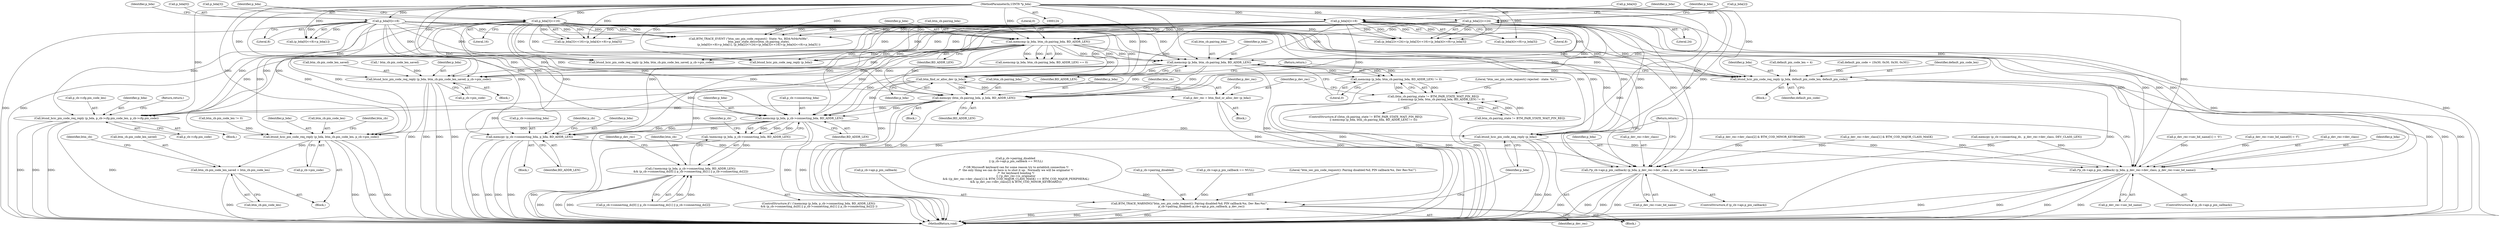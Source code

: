 digraph "0_Android_c677ee92595335233eb0e7b59809a1a94e7a678a_0@API" {
"1000228" [label="(Call,memcmp (p_bda, btm_cb.pairing_bda, BD_ADDR_LEN))"];
"1000186" [label="(Call,memcmp (p_bda, btm_cb.pairing_bda, BD_ADDR_LEN))"];
"1000168" [label="(Call,p_bda[4]<<8)"];
"1000125" [label="(MethodParameterIn,UINT8 *p_bda)"];
"1000156" [label="(Call,p_bda[2]<<24)"];
"1000147" [label="(Call,p_bda[0]<<8)"];
"1000162" [label="(Call,p_bda[3]<<16)"];
"1000227" [label="(Call,memcmp (p_bda, btm_cb.pairing_bda, BD_ADDR_LEN) != 0)"];
"1000221" [label="(Call,(btm_cb.pairing_state != BTM_PAIR_STATE_WAIT_PIN_REQ)\n                  || memcmp (p_bda, btm_cb.pairing_bda, BD_ADDR_LEN) != 0)"];
"1000252" [label="(Call,btsnd_hcic_pin_code_req_reply (p_bda, default_pin_code_len, default_pin_code))"];
"1000260" [label="(Call,btsnd_hcic_pin_code_req_reply (p_bda, btm_cb.pin_code_len_saved, p_cb->pin_code))"];
"1000271" [label="(Call,btm_find_or_alloc_dev (p_bda))"];
"1000269" [label="(Call,p_dev_rec = btm_find_or_alloc_dev (p_bda))"];
"1000433" [label="(Call,BTM_TRACE_WARNING(\"btm_sec_pin_code_request(): Pairing disabled:%d; PIN callback:%x, Dev Rec:%x!\",\n                           p_cb->pairing_disabled, p_cb->api.p_pin_callback, p_dev_rec))"];
"1000285" [label="(Call,memcpy (btm_cb.pairing_bda, p_bda, BD_ADDR_LEN))"];
"1000318" [label="(Call,btsnd_hcic_pin_code_req_reply (p_bda, p_cb->cfg.pin_code_len, p_cb->cfg.pin_code))"];
"1000334" [label="(Call,memcmp (p_bda, p_cb->connecting_bda, BD_ADDR_LEN))"];
"1000333" [label="(Call,!memcmp (p_bda, p_cb->connecting_bda, BD_ADDR_LEN))"];
"1000332" [label="(Call,(!memcmp (p_bda, p_cb->connecting_bda, BD_ADDR_LEN))\n && (p_cb->connecting_dc[0] || p_cb->connecting_dc[1] || p_cb->connecting_dc[2]))"];
"1000374" [label="(Call,btsnd_hcic_pin_code_req_reply (p_bda, btm_cb.pin_code_len, p_cb->pin_code))"];
"1000382" [label="(Call,btm_cb.pin_code_len_saved = btm_cb.pin_code_len)"];
"1000444" [label="(Call,btsnd_hcic_pin_code_neg_reply (p_bda))"];
"1000455" [label="(Call,memcpy (p_cb->connecting_bda, p_bda, BD_ADDR_LEN))"];
"1000489" [label="(Call,(*p_cb->api.p_pin_callback) (p_bda, p_dev_rec->dev_class, p_dev_rec->sec_bd_name))"];
"1000543" [label="(Call,(*p_cb->api.p_pin_callback) (p_bda, p_dev_rec->dev_class, p_dev_rec->sec_bd_name))"];
"1000343" [label="(Identifier,p_cb)"];
"1000417" [label="(Call,p_dev_rec->dev_class[1] & BTM_COD_MAJOR_CLASS_MASK)"];
"1000333" [label="(Call,!memcmp (p_bda, p_cb->connecting_bda, BD_ADDR_LEN))"];
"1000210" [label="(Call,btsnd_hcic_pin_code_req_reply (p_bda, btm_cb.pin_code_len_saved, p_cb->pin_code))"];
"1000325" [label="(Call,p_cb->cfg.pin_code)"];
"1000164" [label="(Identifier,p_bda)"];
"1000257" [label="(Block,)"];
"1000222" [label="(Call,btm_cb.pairing_state != BTM_PAIR_STATE_WAIT_PIN_REQ)"];
"1000447" [label="(Block,)"];
"1000161" [label="(Call,(p_bda[3]<<16)+(p_bda[4]<<8)+p_bda[5])"];
"1000260" [label="(Call,btsnd_hcic_pin_code_req_reply (p_bda, btm_cb.pin_code_len_saved, p_cb->pin_code))"];
"1000188" [label="(Call,btm_cb.pairing_bda)"];
"1000253" [label="(Identifier,p_bda)"];
"1000249" [label="(Block,)"];
"1000334" [label="(Call,memcmp (p_bda, p_cb->connecting_bda, BD_ADDR_LEN))"];
"1000382" [label="(Call,btm_cb.pin_code_len_saved = btm_cb.pin_code_len)"];
"1000234" [label="(Literal,0)"];
"1000432" [label="(Block,)"];
"1000371" [label="(Block,)"];
"1000491" [label="(Call,p_dev_rec->dev_class)"];
"1000167" [label="(Call,(p_bda[4]<<8)+p_bda[5])"];
"1000463" [label="(Identifier,p_cb)"];
"1000434" [label="(Literal,\"btm_sec_pin_code_request(): Pairing disabled:%d; PIN callback:%x, Dev Rec:%x!\")"];
"1000489" [label="(Call,(*p_cb->api.p_pin_callback) (p_bda, p_dev_rec->dev_class, p_dev_rec->sec_bd_name))"];
"1000285" [label="(Call,memcpy (btm_cb.pairing_bda, p_bda, BD_ADDR_LEN))"];
"1000368" [label="(Identifier,btm_cb)"];
"1000170" [label="(Identifier,p_bda)"];
"1000166" [label="(Literal,16)"];
"1000340" [label="(Call,p_cb->connecting_dc[0] || p_cb->connecting_dc[1] || p_cb->connecting_dc[2])"];
"1000460" [label="(Identifier,BD_ADDR_LEN)"];
"1000174" [label="(Identifier,p_bda)"];
"1000438" [label="(Call,p_cb->api.p_pin_callback)"];
"1000269" [label="(Call,p_dev_rec = btm_find_or_alloc_dev (p_bda))"];
"1000151" [label="(Literal,8)"];
"1000551" [label="(Return,return;)"];
"1000172" [label="(Literal,8)"];
"1000261" [label="(Identifier,p_bda)"];
"1000275" [label="(Identifier,p_dev_rec)"];
"1000233" [label="(Identifier,BD_ADDR_LEN)"];
"1000265" [label="(Call,p_cb->pin_code)"];
"1000160" [label="(Literal,24)"];
"1000271" [label="(Call,btm_find_or_alloc_dev (p_bda))"];
"1000191" [label="(Identifier,BD_ADDR_LEN)"];
"1000318" [label="(Call,btsnd_hcic_pin_code_req_reply (p_bda, p_cb->cfg.pin_code_len, p_cb->cfg.pin_code))"];
"1000155" [label="(Call,(p_bda[2]<<24)+(p_bda[3]<<16)+(p_bda[4]<<8)+p_bda[5])"];
"1000375" [label="(Identifier,p_bda)"];
"1000433" [label="(Call,BTM_TRACE_WARNING(\"btm_sec_pin_code_request(): Pairing disabled:%d; PIN callback:%x, Dev Rec:%x!\",\n                           p_cb->pairing_disabled, p_cb->api.p_pin_callback, p_dev_rec))"];
"1000140" [label="(Call,BTM_TRACE_EVENT (\"btm_sec_pin_code_request()  State: %s, BDA:%04x%08x\",\n                       btm_pair_state_descr(btm_cb.pairing_state),\n                       (p_bda[0]<<8)+p_bda[1], (p_bda[2]<<24)+(p_bda[3]<<16)+(p_bda[4]<<8)+p_bda[5] ))"];
"1000383" [label="(Call,btm_cb.pin_code_len_saved)"];
"1000156" [label="(Call,p_bda[2]<<24)"];
"1000134" [label="(Call,default_pin_code_len = 4)"];
"1000494" [label="(Call,p_dev_rec->sec_bd_name)"];
"1000268" [label="(Return,return;)"];
"1000221" [label="(Call,(btm_cb.pairing_state != BTM_PAIR_STATE_WAIT_PIN_REQ)\n                  || memcmp (p_bda, btm_cb.pairing_bda, BD_ADDR_LEN) != 0)"];
"1000376" [label="(Call,btm_cb.pin_code_len)"];
"1000548" [label="(Call,p_dev_rec->sec_bd_name)"];
"1000262" [label="(Call,btm_cb.pin_code_len_saved)"];
"1000205" [label="(Call,btsnd_hcic_pin_code_neg_reply (p_bda))"];
"1000146" [label="(Call,(p_bda[0]<<8)+p_bda[1])"];
"1000459" [label="(Identifier,p_bda)"];
"1000125" [label="(MethodParameterIn,UINT8 *p_bda)"];
"1000384" [label="(Identifier,btm_cb)"];
"1000455" [label="(Call,memcpy (p_cb->connecting_bda, p_bda, BD_ADDR_LEN))"];
"1000461" [label="(Call,memcpy (p_cb->connecting_dc,  p_dev_rec->dev_class, DEV_CLASS_LEN))"];
"1000286" [label="(Call,btm_cb.pairing_bda)"];
"1000290" [label="(Identifier,BD_ADDR_LEN)"];
"1000138" [label="(Call,default_pin_code = {0x30, 0x30, 0x30, 0x30})"];
"1000523" [label="(Call,p_dev_rec->sec_bd_name[1] = '0')"];
"1000552" [label="(MethodReturn,void)"];
"1000162" [label="(Call,p_bda[3]<<16)"];
"1000220" [label="(ControlStructure,if ((btm_cb.pairing_state != BTM_PAIR_STATE_WAIT_PIN_REQ)\n                  || memcmp (p_bda, btm_cb.pairing_bda, BD_ADDR_LEN) != 0))"];
"1000330" [label="(Return,return;)"];
"1000332" [label="(Call,(!memcmp (p_bda, p_cb->connecting_bda, BD_ADDR_LEN))\n && (p_cb->connecting_dc[0] || p_cb->connecting_dc[1] || p_cb->connecting_dc[2]))"];
"1000320" [label="(Call,p_cb->cfg.pin_code_len)"];
"1000336" [label="(Call,p_cb->connecting_bda)"];
"1000398" [label="(Call,p_cb->pairing_disabled\n || (p_cb->api.p_pin_callback == NULL)\n\n /* OR Microsoft keyboard can for some reason try to establish connection */\n /*  the only thing we can do here is to shut it up.  Normally we will be originator */\n /*  for keyboard bonding */\n || (!p_dev_rec->is_originator\n && ((p_dev_rec->dev_class[1] & BTM_COD_MAJOR_CLASS_MASK) == BTM_COD_MAJOR_PERIPHERAL)\n && (p_dev_rec->dev_class[2] & BTM_COD_MINOR_KEYBOARD)))"];
"1000147" [label="(Call,p_bda[0]<<8)"];
"1000252" [label="(Call,btsnd_hcic_pin_code_req_reply (p_bda, default_pin_code_len, default_pin_code))"];
"1000331" [label="(ControlStructure,if ( (!memcmp (p_bda, p_cb->connecting_bda, BD_ADDR_LEN))\n && (p_cb->connecting_dc[0] || p_cb->connecting_dc[1] || p_cb->connecting_dc[2]) ))"];
"1000537" [label="(ControlStructure,if (p_cb->api.p_pin_callback))"];
"1000289" [label="(Identifier,p_bda)"];
"1000425" [label="(Call,p_dev_rec->dev_class[2] & BTM_COD_MINOR_KEYBOARD)"];
"1000126" [label="(Block,)"];
"1000516" [label="(Call,p_dev_rec->sec_bd_name[0] = 'f')"];
"1000293" [label="(Identifier,btm_cb)"];
"1000157" [label="(Call,p_bda[2])"];
"1000359" [label="(Identifier,p_dev_rec)"];
"1000192" [label="(Literal,0)"];
"1000379" [label="(Call,p_cb->pin_code)"];
"1000230" [label="(Call,btm_cb.pairing_bda)"];
"1000444" [label="(Call,btsnd_hcic_pin_code_neg_reply (p_bda))"];
"1000490" [label="(Identifier,p_bda)"];
"1000445" [label="(Identifier,p_bda)"];
"1000185" [label="(Call,memcmp (p_bda, btm_cb.pairing_bda, BD_ADDR_LEN) == 0)"];
"1000148" [label="(Call,p_bda[0])"];
"1000339" [label="(Identifier,BD_ADDR_LEN)"];
"1000483" [label="(ControlStructure,if (p_cb->api.p_pin_callback))"];
"1000284" [label="(Block,)"];
"1000435" [label="(Call,p_cb->pairing_disabled)"];
"1000545" [label="(Call,p_dev_rec->dev_class)"];
"1000227" [label="(Call,memcmp (p_bda, btm_cb.pairing_bda, BD_ADDR_LEN) != 0)"];
"1000169" [label="(Call,p_bda[4])"];
"1000153" [label="(Identifier,p_bda)"];
"1000543" [label="(Call,(*p_cb->api.p_pin_callback) (p_bda, p_dev_rec->dev_class, p_dev_rec->sec_bd_name))"];
"1000163" [label="(Call,p_bda[3])"];
"1000270" [label="(Identifier,p_dev_rec)"];
"1000255" [label="(Identifier,default_pin_code)"];
"1000391" [label="(Identifier,btm_cb)"];
"1000374" [label="(Call,btsnd_hcic_pin_code_req_reply (p_bda, btm_cb.pin_code_len, p_cb->pin_code))"];
"1000228" [label="(Call,memcmp (p_bda, btm_cb.pairing_bda, BD_ADDR_LEN))"];
"1000187" [label="(Identifier,p_bda)"];
"1000254" [label="(Identifier,default_pin_code_len)"];
"1000443" [label="(Identifier,p_dev_rec)"];
"1000544" [label="(Identifier,p_bda)"];
"1000237" [label="(Literal,\"btm_sec_pin_code_request() rejected - state: %s\")"];
"1000272" [label="(Identifier,p_bda)"];
"1000456" [label="(Call,p_cb->connecting_bda)"];
"1000319" [label="(Identifier,p_bda)"];
"1000313" [label="(Block,)"];
"1000245" [label="(Call,! btm_cb.pin_code_len_saved)"];
"1000366" [label="(Call,btm_cb.pin_code_len != 0)"];
"1000335" [label="(Identifier,p_bda)"];
"1000229" [label="(Identifier,p_bda)"];
"1000168" [label="(Call,p_bda[4]<<8)"];
"1000403" [label="(Call,p_cb->api.p_pin_callback == NULL)"];
"1000386" [label="(Call,btm_cb.pin_code_len)"];
"1000186" [label="(Call,memcmp (p_bda, btm_cb.pairing_bda, BD_ADDR_LEN))"];
"1000228" -> "1000227"  [label="AST: "];
"1000228" -> "1000233"  [label="CFG: "];
"1000229" -> "1000228"  [label="AST: "];
"1000230" -> "1000228"  [label="AST: "];
"1000233" -> "1000228"  [label="AST: "];
"1000234" -> "1000228"  [label="CFG: "];
"1000228" -> "1000552"  [label="DDG: "];
"1000228" -> "1000552"  [label="DDG: "];
"1000228" -> "1000227"  [label="DDG: "];
"1000228" -> "1000227"  [label="DDG: "];
"1000228" -> "1000227"  [label="DDG: "];
"1000186" -> "1000228"  [label="DDG: "];
"1000186" -> "1000228"  [label="DDG: "];
"1000186" -> "1000228"  [label="DDG: "];
"1000168" -> "1000228"  [label="DDG: "];
"1000156" -> "1000228"  [label="DDG: "];
"1000147" -> "1000228"  [label="DDG: "];
"1000162" -> "1000228"  [label="DDG: "];
"1000125" -> "1000228"  [label="DDG: "];
"1000228" -> "1000252"  [label="DDG: "];
"1000228" -> "1000260"  [label="DDG: "];
"1000228" -> "1000271"  [label="DDG: "];
"1000228" -> "1000285"  [label="DDG: "];
"1000228" -> "1000285"  [label="DDG: "];
"1000228" -> "1000334"  [label="DDG: "];
"1000186" -> "1000185"  [label="AST: "];
"1000186" -> "1000191"  [label="CFG: "];
"1000187" -> "1000186"  [label="AST: "];
"1000188" -> "1000186"  [label="AST: "];
"1000191" -> "1000186"  [label="AST: "];
"1000192" -> "1000186"  [label="CFG: "];
"1000186" -> "1000552"  [label="DDG: "];
"1000186" -> "1000552"  [label="DDG: "];
"1000186" -> "1000185"  [label="DDG: "];
"1000186" -> "1000185"  [label="DDG: "];
"1000186" -> "1000185"  [label="DDG: "];
"1000168" -> "1000186"  [label="DDG: "];
"1000156" -> "1000186"  [label="DDG: "];
"1000147" -> "1000186"  [label="DDG: "];
"1000162" -> "1000186"  [label="DDG: "];
"1000125" -> "1000186"  [label="DDG: "];
"1000186" -> "1000205"  [label="DDG: "];
"1000186" -> "1000210"  [label="DDG: "];
"1000186" -> "1000252"  [label="DDG: "];
"1000186" -> "1000260"  [label="DDG: "];
"1000186" -> "1000271"  [label="DDG: "];
"1000186" -> "1000285"  [label="DDG: "];
"1000186" -> "1000285"  [label="DDG: "];
"1000186" -> "1000334"  [label="DDG: "];
"1000168" -> "1000167"  [label="AST: "];
"1000168" -> "1000172"  [label="CFG: "];
"1000169" -> "1000168"  [label="AST: "];
"1000172" -> "1000168"  [label="AST: "];
"1000174" -> "1000168"  [label="CFG: "];
"1000168" -> "1000552"  [label="DDG: "];
"1000168" -> "1000140"  [label="DDG: "];
"1000168" -> "1000140"  [label="DDG: "];
"1000168" -> "1000155"  [label="DDG: "];
"1000168" -> "1000155"  [label="DDG: "];
"1000168" -> "1000161"  [label="DDG: "];
"1000168" -> "1000161"  [label="DDG: "];
"1000168" -> "1000167"  [label="DDG: "];
"1000168" -> "1000167"  [label="DDG: "];
"1000125" -> "1000168"  [label="DDG: "];
"1000168" -> "1000205"  [label="DDG: "];
"1000168" -> "1000210"  [label="DDG: "];
"1000168" -> "1000252"  [label="DDG: "];
"1000168" -> "1000260"  [label="DDG: "];
"1000168" -> "1000271"  [label="DDG: "];
"1000168" -> "1000285"  [label="DDG: "];
"1000168" -> "1000318"  [label="DDG: "];
"1000168" -> "1000334"  [label="DDG: "];
"1000168" -> "1000374"  [label="DDG: "];
"1000168" -> "1000444"  [label="DDG: "];
"1000168" -> "1000455"  [label="DDG: "];
"1000168" -> "1000489"  [label="DDG: "];
"1000168" -> "1000543"  [label="DDG: "];
"1000125" -> "1000124"  [label="AST: "];
"1000125" -> "1000552"  [label="DDG: "];
"1000125" -> "1000140"  [label="DDG: "];
"1000125" -> "1000147"  [label="DDG: "];
"1000125" -> "1000146"  [label="DDG: "];
"1000125" -> "1000156"  [label="DDG: "];
"1000125" -> "1000155"  [label="DDG: "];
"1000125" -> "1000162"  [label="DDG: "];
"1000125" -> "1000161"  [label="DDG: "];
"1000125" -> "1000167"  [label="DDG: "];
"1000125" -> "1000205"  [label="DDG: "];
"1000125" -> "1000210"  [label="DDG: "];
"1000125" -> "1000252"  [label="DDG: "];
"1000125" -> "1000260"  [label="DDG: "];
"1000125" -> "1000271"  [label="DDG: "];
"1000125" -> "1000285"  [label="DDG: "];
"1000125" -> "1000318"  [label="DDG: "];
"1000125" -> "1000334"  [label="DDG: "];
"1000125" -> "1000374"  [label="DDG: "];
"1000125" -> "1000444"  [label="DDG: "];
"1000125" -> "1000455"  [label="DDG: "];
"1000125" -> "1000489"  [label="DDG: "];
"1000125" -> "1000543"  [label="DDG: "];
"1000156" -> "1000155"  [label="AST: "];
"1000156" -> "1000160"  [label="CFG: "];
"1000157" -> "1000156"  [label="AST: "];
"1000160" -> "1000156"  [label="AST: "];
"1000164" -> "1000156"  [label="CFG: "];
"1000156" -> "1000552"  [label="DDG: "];
"1000156" -> "1000140"  [label="DDG: "];
"1000156" -> "1000140"  [label="DDG: "];
"1000156" -> "1000155"  [label="DDG: "];
"1000156" -> "1000155"  [label="DDG: "];
"1000156" -> "1000205"  [label="DDG: "];
"1000156" -> "1000210"  [label="DDG: "];
"1000156" -> "1000252"  [label="DDG: "];
"1000156" -> "1000260"  [label="DDG: "];
"1000156" -> "1000271"  [label="DDG: "];
"1000156" -> "1000285"  [label="DDG: "];
"1000156" -> "1000318"  [label="DDG: "];
"1000156" -> "1000334"  [label="DDG: "];
"1000156" -> "1000374"  [label="DDG: "];
"1000156" -> "1000444"  [label="DDG: "];
"1000156" -> "1000455"  [label="DDG: "];
"1000156" -> "1000489"  [label="DDG: "];
"1000156" -> "1000543"  [label="DDG: "];
"1000147" -> "1000146"  [label="AST: "];
"1000147" -> "1000151"  [label="CFG: "];
"1000148" -> "1000147"  [label="AST: "];
"1000151" -> "1000147"  [label="AST: "];
"1000153" -> "1000147"  [label="CFG: "];
"1000147" -> "1000552"  [label="DDG: "];
"1000147" -> "1000140"  [label="DDG: "];
"1000147" -> "1000140"  [label="DDG: "];
"1000147" -> "1000146"  [label="DDG: "];
"1000147" -> "1000146"  [label="DDG: "];
"1000147" -> "1000205"  [label="DDG: "];
"1000147" -> "1000210"  [label="DDG: "];
"1000147" -> "1000252"  [label="DDG: "];
"1000147" -> "1000260"  [label="DDG: "];
"1000147" -> "1000271"  [label="DDG: "];
"1000147" -> "1000285"  [label="DDG: "];
"1000147" -> "1000318"  [label="DDG: "];
"1000147" -> "1000334"  [label="DDG: "];
"1000147" -> "1000374"  [label="DDG: "];
"1000147" -> "1000444"  [label="DDG: "];
"1000147" -> "1000455"  [label="DDG: "];
"1000147" -> "1000489"  [label="DDG: "];
"1000147" -> "1000543"  [label="DDG: "];
"1000162" -> "1000161"  [label="AST: "];
"1000162" -> "1000166"  [label="CFG: "];
"1000163" -> "1000162"  [label="AST: "];
"1000166" -> "1000162"  [label="AST: "];
"1000170" -> "1000162"  [label="CFG: "];
"1000162" -> "1000552"  [label="DDG: "];
"1000162" -> "1000140"  [label="DDG: "];
"1000162" -> "1000140"  [label="DDG: "];
"1000162" -> "1000155"  [label="DDG: "];
"1000162" -> "1000155"  [label="DDG: "];
"1000162" -> "1000161"  [label="DDG: "];
"1000162" -> "1000161"  [label="DDG: "];
"1000162" -> "1000205"  [label="DDG: "];
"1000162" -> "1000210"  [label="DDG: "];
"1000162" -> "1000252"  [label="DDG: "];
"1000162" -> "1000260"  [label="DDG: "];
"1000162" -> "1000271"  [label="DDG: "];
"1000162" -> "1000285"  [label="DDG: "];
"1000162" -> "1000318"  [label="DDG: "];
"1000162" -> "1000334"  [label="DDG: "];
"1000162" -> "1000374"  [label="DDG: "];
"1000162" -> "1000444"  [label="DDG: "];
"1000162" -> "1000455"  [label="DDG: "];
"1000162" -> "1000489"  [label="DDG: "];
"1000162" -> "1000543"  [label="DDG: "];
"1000227" -> "1000221"  [label="AST: "];
"1000227" -> "1000234"  [label="CFG: "];
"1000234" -> "1000227"  [label="AST: "];
"1000221" -> "1000227"  [label="CFG: "];
"1000227" -> "1000552"  [label="DDG: "];
"1000227" -> "1000221"  [label="DDG: "];
"1000227" -> "1000221"  [label="DDG: "];
"1000221" -> "1000220"  [label="AST: "];
"1000221" -> "1000222"  [label="CFG: "];
"1000222" -> "1000221"  [label="AST: "];
"1000237" -> "1000221"  [label="CFG: "];
"1000270" -> "1000221"  [label="CFG: "];
"1000221" -> "1000552"  [label="DDG: "];
"1000221" -> "1000552"  [label="DDG: "];
"1000221" -> "1000552"  [label="DDG: "];
"1000222" -> "1000221"  [label="DDG: "];
"1000222" -> "1000221"  [label="DDG: "];
"1000252" -> "1000249"  [label="AST: "];
"1000252" -> "1000255"  [label="CFG: "];
"1000253" -> "1000252"  [label="AST: "];
"1000254" -> "1000252"  [label="AST: "];
"1000255" -> "1000252"  [label="AST: "];
"1000268" -> "1000252"  [label="CFG: "];
"1000252" -> "1000552"  [label="DDG: "];
"1000252" -> "1000552"  [label="DDG: "];
"1000252" -> "1000552"  [label="DDG: "];
"1000252" -> "1000552"  [label="DDG: "];
"1000134" -> "1000252"  [label="DDG: "];
"1000138" -> "1000252"  [label="DDG: "];
"1000260" -> "1000257"  [label="AST: "];
"1000260" -> "1000265"  [label="CFG: "];
"1000261" -> "1000260"  [label="AST: "];
"1000262" -> "1000260"  [label="AST: "];
"1000265" -> "1000260"  [label="AST: "];
"1000268" -> "1000260"  [label="CFG: "];
"1000260" -> "1000552"  [label="DDG: "];
"1000260" -> "1000552"  [label="DDG: "];
"1000260" -> "1000552"  [label="DDG: "];
"1000260" -> "1000552"  [label="DDG: "];
"1000245" -> "1000260"  [label="DDG: "];
"1000271" -> "1000269"  [label="AST: "];
"1000271" -> "1000272"  [label="CFG: "];
"1000272" -> "1000271"  [label="AST: "];
"1000269" -> "1000271"  [label="CFG: "];
"1000271" -> "1000269"  [label="DDG: "];
"1000271" -> "1000285"  [label="DDG: "];
"1000271" -> "1000318"  [label="DDG: "];
"1000271" -> "1000334"  [label="DDG: "];
"1000269" -> "1000126"  [label="AST: "];
"1000270" -> "1000269"  [label="AST: "];
"1000275" -> "1000269"  [label="CFG: "];
"1000269" -> "1000552"  [label="DDG: "];
"1000269" -> "1000552"  [label="DDG: "];
"1000269" -> "1000433"  [label="DDG: "];
"1000433" -> "1000432"  [label="AST: "];
"1000433" -> "1000443"  [label="CFG: "];
"1000434" -> "1000433"  [label="AST: "];
"1000435" -> "1000433"  [label="AST: "];
"1000438" -> "1000433"  [label="AST: "];
"1000443" -> "1000433"  [label="AST: "];
"1000445" -> "1000433"  [label="CFG: "];
"1000433" -> "1000552"  [label="DDG: "];
"1000433" -> "1000552"  [label="DDG: "];
"1000433" -> "1000552"  [label="DDG: "];
"1000433" -> "1000552"  [label="DDG: "];
"1000398" -> "1000433"  [label="DDG: "];
"1000403" -> "1000433"  [label="DDG: "];
"1000285" -> "1000284"  [label="AST: "];
"1000285" -> "1000290"  [label="CFG: "];
"1000286" -> "1000285"  [label="AST: "];
"1000289" -> "1000285"  [label="AST: "];
"1000290" -> "1000285"  [label="AST: "];
"1000293" -> "1000285"  [label="CFG: "];
"1000285" -> "1000552"  [label="DDG: "];
"1000285" -> "1000552"  [label="DDG: "];
"1000285" -> "1000552"  [label="DDG: "];
"1000285" -> "1000318"  [label="DDG: "];
"1000285" -> "1000334"  [label="DDG: "];
"1000285" -> "1000334"  [label="DDG: "];
"1000318" -> "1000313"  [label="AST: "];
"1000318" -> "1000325"  [label="CFG: "];
"1000319" -> "1000318"  [label="AST: "];
"1000320" -> "1000318"  [label="AST: "];
"1000325" -> "1000318"  [label="AST: "];
"1000330" -> "1000318"  [label="CFG: "];
"1000318" -> "1000552"  [label="DDG: "];
"1000318" -> "1000552"  [label="DDG: "];
"1000318" -> "1000552"  [label="DDG: "];
"1000318" -> "1000552"  [label="DDG: "];
"1000334" -> "1000333"  [label="AST: "];
"1000334" -> "1000339"  [label="CFG: "];
"1000335" -> "1000334"  [label="AST: "];
"1000336" -> "1000334"  [label="AST: "];
"1000339" -> "1000334"  [label="AST: "];
"1000333" -> "1000334"  [label="CFG: "];
"1000334" -> "1000552"  [label="DDG: "];
"1000334" -> "1000552"  [label="DDG: "];
"1000334" -> "1000333"  [label="DDG: "];
"1000334" -> "1000333"  [label="DDG: "];
"1000334" -> "1000333"  [label="DDG: "];
"1000334" -> "1000374"  [label="DDG: "];
"1000334" -> "1000444"  [label="DDG: "];
"1000334" -> "1000455"  [label="DDG: "];
"1000334" -> "1000455"  [label="DDG: "];
"1000334" -> "1000455"  [label="DDG: "];
"1000333" -> "1000332"  [label="AST: "];
"1000343" -> "1000333"  [label="CFG: "];
"1000332" -> "1000333"  [label="CFG: "];
"1000333" -> "1000552"  [label="DDG: "];
"1000333" -> "1000332"  [label="DDG: "];
"1000332" -> "1000331"  [label="AST: "];
"1000332" -> "1000340"  [label="CFG: "];
"1000340" -> "1000332"  [label="AST: "];
"1000359" -> "1000332"  [label="CFG: "];
"1000368" -> "1000332"  [label="CFG: "];
"1000332" -> "1000552"  [label="DDG: "];
"1000332" -> "1000552"  [label="DDG: "];
"1000332" -> "1000552"  [label="DDG: "];
"1000340" -> "1000332"  [label="DDG: "];
"1000340" -> "1000332"  [label="DDG: "];
"1000374" -> "1000371"  [label="AST: "];
"1000374" -> "1000379"  [label="CFG: "];
"1000375" -> "1000374"  [label="AST: "];
"1000376" -> "1000374"  [label="AST: "];
"1000379" -> "1000374"  [label="AST: "];
"1000384" -> "1000374"  [label="CFG: "];
"1000374" -> "1000552"  [label="DDG: "];
"1000374" -> "1000552"  [label="DDG: "];
"1000374" -> "1000552"  [label="DDG: "];
"1000366" -> "1000374"  [label="DDG: "];
"1000374" -> "1000382"  [label="DDG: "];
"1000382" -> "1000371"  [label="AST: "];
"1000382" -> "1000386"  [label="CFG: "];
"1000383" -> "1000382"  [label="AST: "];
"1000386" -> "1000382"  [label="AST: "];
"1000391" -> "1000382"  [label="CFG: "];
"1000382" -> "1000552"  [label="DDG: "];
"1000444" -> "1000432"  [label="AST: "];
"1000444" -> "1000445"  [label="CFG: "];
"1000445" -> "1000444"  [label="AST: "];
"1000551" -> "1000444"  [label="CFG: "];
"1000444" -> "1000552"  [label="DDG: "];
"1000444" -> "1000552"  [label="DDG: "];
"1000455" -> "1000447"  [label="AST: "];
"1000455" -> "1000460"  [label="CFG: "];
"1000456" -> "1000455"  [label="AST: "];
"1000459" -> "1000455"  [label="AST: "];
"1000460" -> "1000455"  [label="AST: "];
"1000463" -> "1000455"  [label="CFG: "];
"1000455" -> "1000552"  [label="DDG: "];
"1000455" -> "1000552"  [label="DDG: "];
"1000455" -> "1000552"  [label="DDG: "];
"1000455" -> "1000552"  [label="DDG: "];
"1000455" -> "1000489"  [label="DDG: "];
"1000455" -> "1000543"  [label="DDG: "];
"1000489" -> "1000483"  [label="AST: "];
"1000489" -> "1000494"  [label="CFG: "];
"1000490" -> "1000489"  [label="AST: "];
"1000491" -> "1000489"  [label="AST: "];
"1000494" -> "1000489"  [label="AST: "];
"1000551" -> "1000489"  [label="CFG: "];
"1000489" -> "1000552"  [label="DDG: "];
"1000489" -> "1000552"  [label="DDG: "];
"1000489" -> "1000552"  [label="DDG: "];
"1000489" -> "1000552"  [label="DDG: "];
"1000461" -> "1000489"  [label="DDG: "];
"1000425" -> "1000489"  [label="DDG: "];
"1000417" -> "1000489"  [label="DDG: "];
"1000543" -> "1000537"  [label="AST: "];
"1000543" -> "1000548"  [label="CFG: "];
"1000544" -> "1000543"  [label="AST: "];
"1000545" -> "1000543"  [label="AST: "];
"1000548" -> "1000543"  [label="AST: "];
"1000551" -> "1000543"  [label="CFG: "];
"1000543" -> "1000552"  [label="DDG: "];
"1000543" -> "1000552"  [label="DDG: "];
"1000543" -> "1000552"  [label="DDG: "];
"1000543" -> "1000552"  [label="DDG: "];
"1000461" -> "1000543"  [label="DDG: "];
"1000425" -> "1000543"  [label="DDG: "];
"1000417" -> "1000543"  [label="DDG: "];
"1000523" -> "1000543"  [label="DDG: "];
"1000516" -> "1000543"  [label="DDG: "];
}
